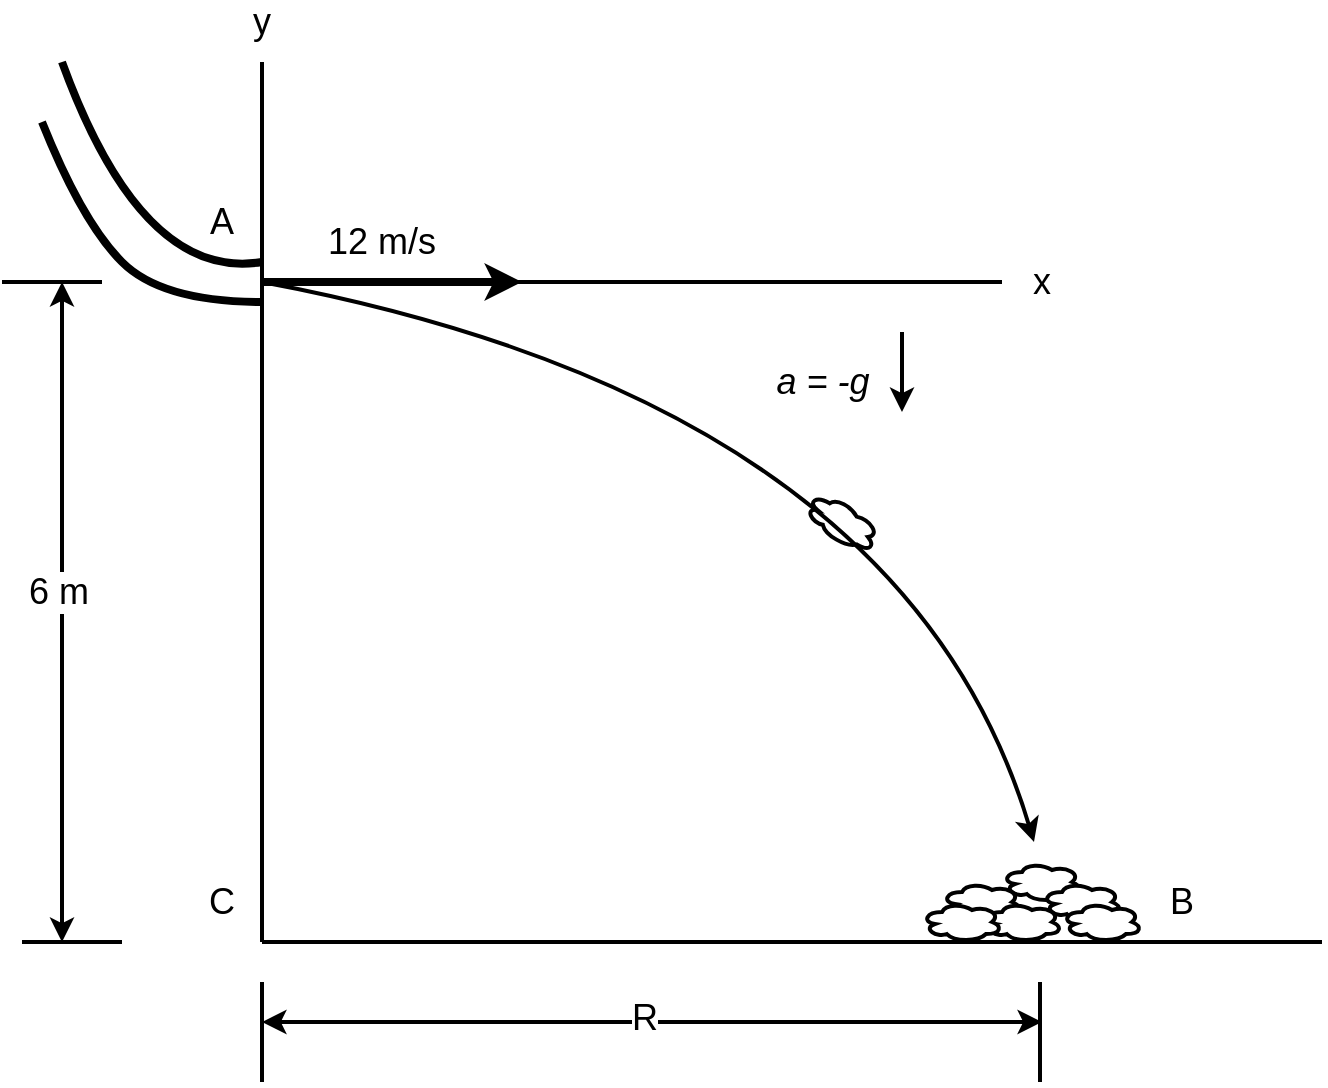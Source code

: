 <mxfile version="14.4.2" type="device"><diagram id="4e2ZxdwipAn3pqPpA8oC" name="Page-1"><mxGraphModel dx="852" dy="939" grid="1" gridSize="10" guides="1" tooltips="1" connect="1" arrows="1" fold="1" page="1" pageScale="1" pageWidth="850" pageHeight="1100" math="0" shadow="0"><root><mxCell id="0"/><mxCell id="1" parent="0"/><mxCell id="bN_DiifugAi3mfUXXKrf-1" value="" style="curved=1;endArrow=none;html=1;endFill=0;strokeWidth=4;" edge="1" parent="1"><mxGeometry width="50" height="50" relative="1" as="geometry"><mxPoint x="160" y="240" as="sourcePoint"/><mxPoint x="50" y="150" as="targetPoint"/><Array as="points"><mxPoint x="110" y="240"/><mxPoint x="70" y="200"/></Array></mxGeometry></mxCell><mxCell id="bN_DiifugAi3mfUXXKrf-3" value="" style="curved=1;endArrow=none;html=1;endFill=0;strokeWidth=4;" edge="1" parent="1"><mxGeometry width="50" height="50" relative="1" as="geometry"><mxPoint x="160" y="220" as="sourcePoint"/><mxPoint x="60" y="120" as="targetPoint"/><Array as="points"><mxPoint x="100" y="230"/></Array></mxGeometry></mxCell><mxCell id="bN_DiifugAi3mfUXXKrf-4" value="" style="endArrow=classic;html=1;strokeWidth=4;" edge="1" parent="1"><mxGeometry width="50" height="50" relative="1" as="geometry"><mxPoint x="160" y="230" as="sourcePoint"/><mxPoint x="290" y="230" as="targetPoint"/></mxGeometry></mxCell><mxCell id="bN_DiifugAi3mfUXXKrf-5" value="" style="endArrow=none;html=1;strokeWidth=2;" edge="1" parent="1"><mxGeometry width="50" height="50" relative="1" as="geometry"><mxPoint x="160" y="230" as="sourcePoint"/><mxPoint x="530" y="230" as="targetPoint"/></mxGeometry></mxCell><mxCell id="bN_DiifugAi3mfUXXKrf-6" value="" style="endArrow=none;html=1;strokeWidth=2;endFill=0;" edge="1" parent="1"><mxGeometry width="50" height="50" relative="1" as="geometry"><mxPoint x="160" y="230" as="sourcePoint"/><mxPoint x="160" y="120" as="targetPoint"/></mxGeometry></mxCell><mxCell id="bN_DiifugAi3mfUXXKrf-7" value="" style="endArrow=none;html=1;strokeWidth=2;" edge="1" parent="1"><mxGeometry width="50" height="50" relative="1" as="geometry"><mxPoint x="160" y="560" as="sourcePoint"/><mxPoint x="160" y="230" as="targetPoint"/></mxGeometry></mxCell><mxCell id="bN_DiifugAi3mfUXXKrf-8" value="" style="ellipse;shape=cloud;whiteSpace=wrap;html=1;strokeWidth=2;" vertex="1" parent="1"><mxGeometry x="530" y="520" width="40" height="20" as="geometry"/></mxCell><mxCell id="bN_DiifugAi3mfUXXKrf-9" value="" style="ellipse;shape=cloud;whiteSpace=wrap;html=1;strokeWidth=2;" vertex="1" parent="1"><mxGeometry x="550" y="530" width="40" height="20" as="geometry"/></mxCell><mxCell id="bN_DiifugAi3mfUXXKrf-10" value="" style="ellipse;shape=cloud;whiteSpace=wrap;html=1;strokeWidth=2;" vertex="1" parent="1"><mxGeometry x="500" y="530" width="40" height="20" as="geometry"/></mxCell><mxCell id="bN_DiifugAi3mfUXXKrf-11" value="" style="ellipse;shape=cloud;whiteSpace=wrap;html=1;strokeWidth=2;" vertex="1" parent="1"><mxGeometry x="560" y="540" width="40" height="20" as="geometry"/></mxCell><mxCell id="bN_DiifugAi3mfUXXKrf-12" value="" style="ellipse;shape=cloud;whiteSpace=wrap;html=1;strokeWidth=2;" vertex="1" parent="1"><mxGeometry x="520" y="540" width="40" height="20" as="geometry"/></mxCell><mxCell id="bN_DiifugAi3mfUXXKrf-13" value="" style="ellipse;shape=cloud;whiteSpace=wrap;html=1;strokeWidth=2;" vertex="1" parent="1"><mxGeometry x="490" y="540" width="40" height="20" as="geometry"/></mxCell><mxCell id="bN_DiifugAi3mfUXXKrf-15" value="" style="ellipse;shape=cloud;whiteSpace=wrap;html=1;rotation=30;strokeWidth=2;" vertex="1" parent="1"><mxGeometry x="430" y="340" width="40" height="20" as="geometry"/></mxCell><mxCell id="bN_DiifugAi3mfUXXKrf-20" value="" style="endArrow=none;html=1;strokeWidth=2;" edge="1" parent="1"><mxGeometry width="50" height="50" relative="1" as="geometry"><mxPoint x="160" y="560" as="sourcePoint"/><mxPoint x="690" y="560" as="targetPoint"/></mxGeometry></mxCell><mxCell id="bN_DiifugAi3mfUXXKrf-21" value="" style="curved=1;endArrow=classic;html=1;strokeWidth=2;" edge="1" parent="1"><mxGeometry width="50" height="50" relative="1" as="geometry"><mxPoint x="160" y="230" as="sourcePoint"/><mxPoint x="546" y="510" as="targetPoint"/><Array as="points"><mxPoint x="480" y="290"/></Array></mxGeometry></mxCell><mxCell id="bN_DiifugAi3mfUXXKrf-25" value="" style="endArrow=none;html=1;strokeWidth=2;" edge="1" parent="1"><mxGeometry width="50" height="50" relative="1" as="geometry"><mxPoint x="30" y="230" as="sourcePoint"/><mxPoint x="80" y="230" as="targetPoint"/></mxGeometry></mxCell><mxCell id="bN_DiifugAi3mfUXXKrf-26" value="" style="endArrow=none;html=1;strokeWidth=2;" edge="1" parent="1"><mxGeometry width="50" height="50" relative="1" as="geometry"><mxPoint x="40" y="560" as="sourcePoint"/><mxPoint x="90" y="560" as="targetPoint"/></mxGeometry></mxCell><mxCell id="bN_DiifugAi3mfUXXKrf-28" value="" style="endArrow=classic;startArrow=classic;html=1;strokeWidth=2;" edge="1" parent="1"><mxGeometry width="50" height="50" relative="1" as="geometry"><mxPoint x="60" y="560" as="sourcePoint"/><mxPoint x="60" y="230" as="targetPoint"/></mxGeometry></mxCell><mxCell id="bN_DiifugAi3mfUXXKrf-29" value="6 m" style="edgeLabel;html=1;align=center;verticalAlign=middle;resizable=0;points=[];fontSize=18;" vertex="1" connectable="0" parent="bN_DiifugAi3mfUXXKrf-28"><mxGeometry x="0.061" y="2" relative="1" as="geometry"><mxPoint as="offset"/></mxGeometry></mxCell><mxCell id="bN_DiifugAi3mfUXXKrf-30" value="A" style="text;html=1;strokeColor=none;fillColor=none;align=center;verticalAlign=middle;whiteSpace=wrap;rounded=0;fontSize=18;" vertex="1" parent="1"><mxGeometry x="120" y="190" width="40" height="20" as="geometry"/></mxCell><mxCell id="bN_DiifugAi3mfUXXKrf-31" value="B" style="text;html=1;strokeColor=none;fillColor=none;align=center;verticalAlign=middle;whiteSpace=wrap;rounded=0;fontSize=18;" vertex="1" parent="1"><mxGeometry x="600" y="530" width="40" height="20" as="geometry"/></mxCell><mxCell id="bN_DiifugAi3mfUXXKrf-33" value="C" style="text;html=1;strokeColor=none;fillColor=none;align=center;verticalAlign=middle;whiteSpace=wrap;rounded=0;fontSize=18;" vertex="1" parent="1"><mxGeometry x="120" y="530" width="40" height="20" as="geometry"/></mxCell><mxCell id="bN_DiifugAi3mfUXXKrf-34" value="" style="endArrow=none;html=1;strokeWidth=2;fontSize=18;" edge="1" parent="1"><mxGeometry width="50" height="50" relative="1" as="geometry"><mxPoint x="160" y="580" as="sourcePoint"/><mxPoint x="160" y="630" as="targetPoint"/></mxGeometry></mxCell><mxCell id="bN_DiifugAi3mfUXXKrf-35" value="" style="endArrow=none;html=1;strokeWidth=2;fontSize=18;" edge="1" parent="1"><mxGeometry width="50" height="50" relative="1" as="geometry"><mxPoint x="549" y="580" as="sourcePoint"/><mxPoint x="549" y="630" as="targetPoint"/></mxGeometry></mxCell><mxCell id="bN_DiifugAi3mfUXXKrf-36" value="" style="endArrow=classic;startArrow=classic;html=1;strokeWidth=2;fontSize=18;" edge="1" parent="1"><mxGeometry width="50" height="50" relative="1" as="geometry"><mxPoint x="160" y="600" as="sourcePoint"/><mxPoint x="550" y="600" as="targetPoint"/></mxGeometry></mxCell><mxCell id="bN_DiifugAi3mfUXXKrf-37" value="R" style="edgeLabel;html=1;align=center;verticalAlign=middle;resizable=0;points=[];fontSize=18;" vertex="1" connectable="0" parent="bN_DiifugAi3mfUXXKrf-36"><mxGeometry x="-0.021" y="2" relative="1" as="geometry"><mxPoint as="offset"/></mxGeometry></mxCell><mxCell id="bN_DiifugAi3mfUXXKrf-38" value="x" style="text;html=1;strokeColor=none;fillColor=none;align=center;verticalAlign=middle;whiteSpace=wrap;rounded=0;fontSize=18;" vertex="1" parent="1"><mxGeometry x="530" y="220" width="40" height="20" as="geometry"/></mxCell><mxCell id="bN_DiifugAi3mfUXXKrf-39" value="y" style="text;html=1;strokeColor=none;fillColor=none;align=center;verticalAlign=middle;whiteSpace=wrap;rounded=0;fontSize=18;" vertex="1" parent="1"><mxGeometry x="140" y="90" width="40" height="20" as="geometry"/></mxCell><mxCell id="bN_DiifugAi3mfUXXKrf-40" value="12 m/s" style="text;html=1;strokeColor=none;fillColor=none;align=center;verticalAlign=middle;whiteSpace=wrap;rounded=0;fontSize=18;" vertex="1" parent="1"><mxGeometry x="190" y="200" width="60" height="20" as="geometry"/></mxCell><mxCell id="bN_DiifugAi3mfUXXKrf-41" value="&lt;i&gt;a = -g&lt;/i&gt;" style="text;html=1;align=center;verticalAlign=middle;resizable=0;points=[];autosize=1;fontSize=18;" vertex="1" parent="1"><mxGeometry x="410" y="265" width="60" height="30" as="geometry"/></mxCell><mxCell id="bN_DiifugAi3mfUXXKrf-42" value="" style="endArrow=classic;html=1;strokeWidth=2;fontSize=18;" edge="1" parent="1"><mxGeometry width="50" height="50" relative="1" as="geometry"><mxPoint x="480" y="255" as="sourcePoint"/><mxPoint x="480" y="295" as="targetPoint"/></mxGeometry></mxCell></root></mxGraphModel></diagram></mxfile>